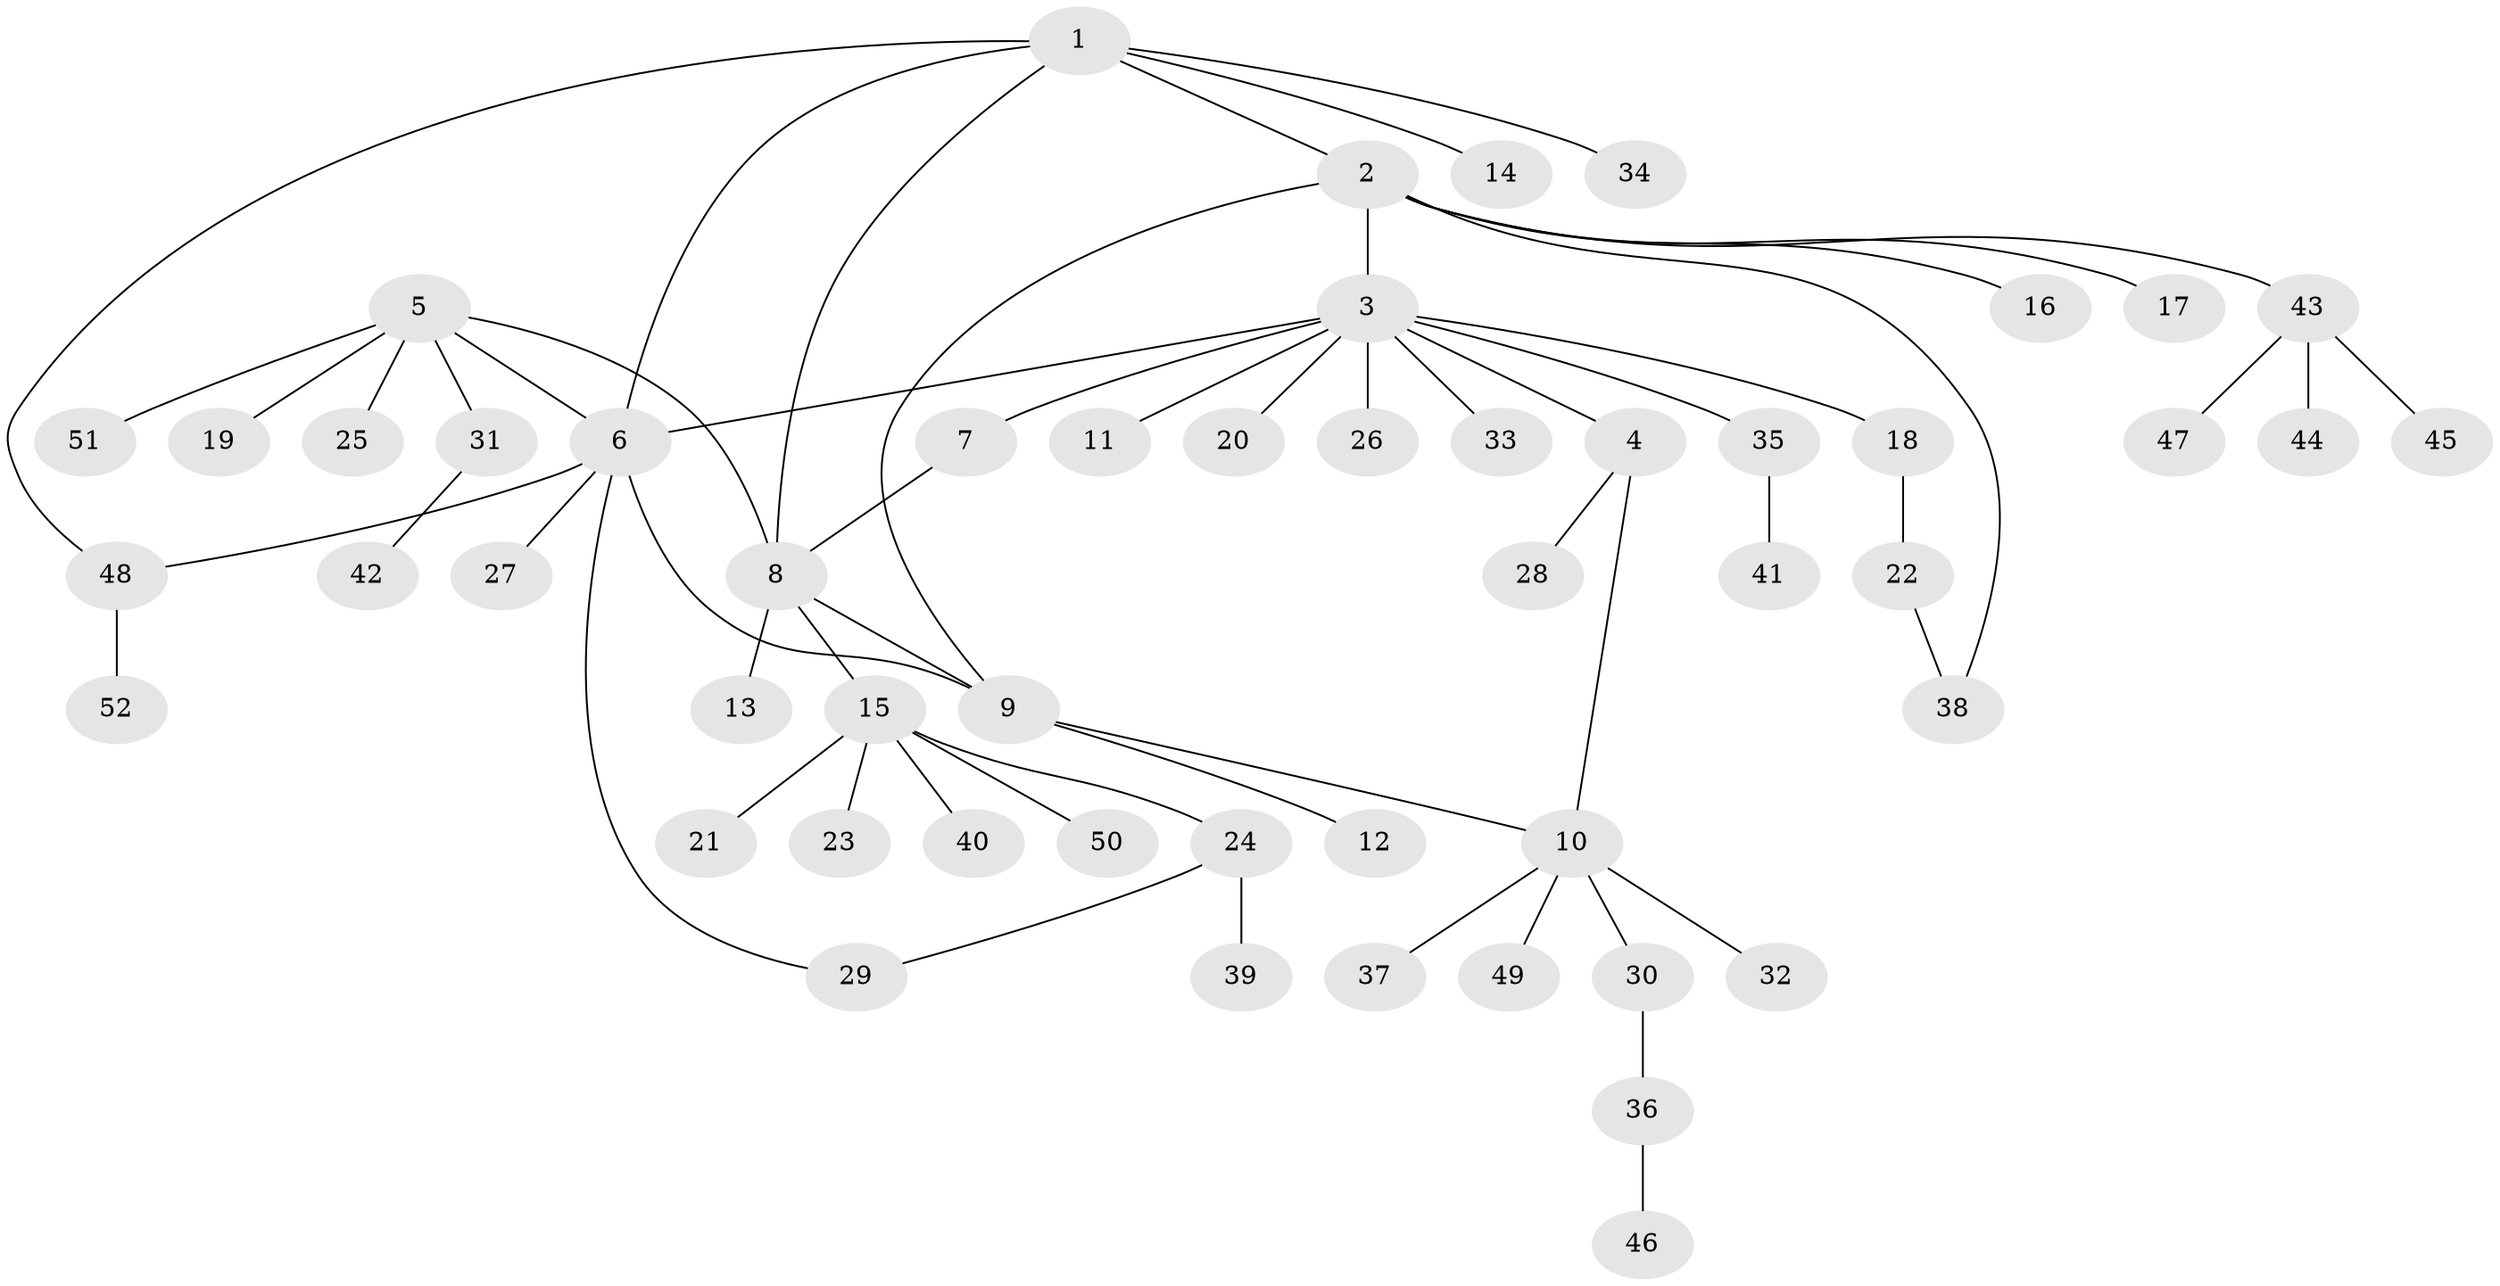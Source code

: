 // coarse degree distribution, {11: 0.02564102564102564, 9: 0.02564102564102564, 2: 0.1794871794871795, 6: 0.02564102564102564, 7: 0.05128205128205128, 5: 0.05128205128205128, 4: 0.02564102564102564, 1: 0.5897435897435898, 3: 0.02564102564102564}
// Generated by graph-tools (version 1.1) at 2025/52/02/27/25 19:52:22]
// undirected, 52 vertices, 60 edges
graph export_dot {
graph [start="1"]
  node [color=gray90,style=filled];
  1;
  2;
  3;
  4;
  5;
  6;
  7;
  8;
  9;
  10;
  11;
  12;
  13;
  14;
  15;
  16;
  17;
  18;
  19;
  20;
  21;
  22;
  23;
  24;
  25;
  26;
  27;
  28;
  29;
  30;
  31;
  32;
  33;
  34;
  35;
  36;
  37;
  38;
  39;
  40;
  41;
  42;
  43;
  44;
  45;
  46;
  47;
  48;
  49;
  50;
  51;
  52;
  1 -- 2;
  1 -- 6;
  1 -- 8;
  1 -- 14;
  1 -- 34;
  1 -- 48;
  2 -- 3;
  2 -- 9;
  2 -- 16;
  2 -- 17;
  2 -- 38;
  2 -- 43;
  3 -- 4;
  3 -- 6;
  3 -- 7;
  3 -- 11;
  3 -- 18;
  3 -- 20;
  3 -- 26;
  3 -- 33;
  3 -- 35;
  4 -- 10;
  4 -- 28;
  5 -- 6;
  5 -- 8;
  5 -- 19;
  5 -- 25;
  5 -- 31;
  5 -- 51;
  6 -- 9;
  6 -- 27;
  6 -- 29;
  6 -- 48;
  7 -- 8;
  8 -- 9;
  8 -- 13;
  8 -- 15;
  9 -- 10;
  9 -- 12;
  10 -- 30;
  10 -- 32;
  10 -- 37;
  10 -- 49;
  15 -- 21;
  15 -- 23;
  15 -- 24;
  15 -- 40;
  15 -- 50;
  18 -- 22;
  22 -- 38;
  24 -- 29;
  24 -- 39;
  30 -- 36;
  31 -- 42;
  35 -- 41;
  36 -- 46;
  43 -- 44;
  43 -- 45;
  43 -- 47;
  48 -- 52;
}
